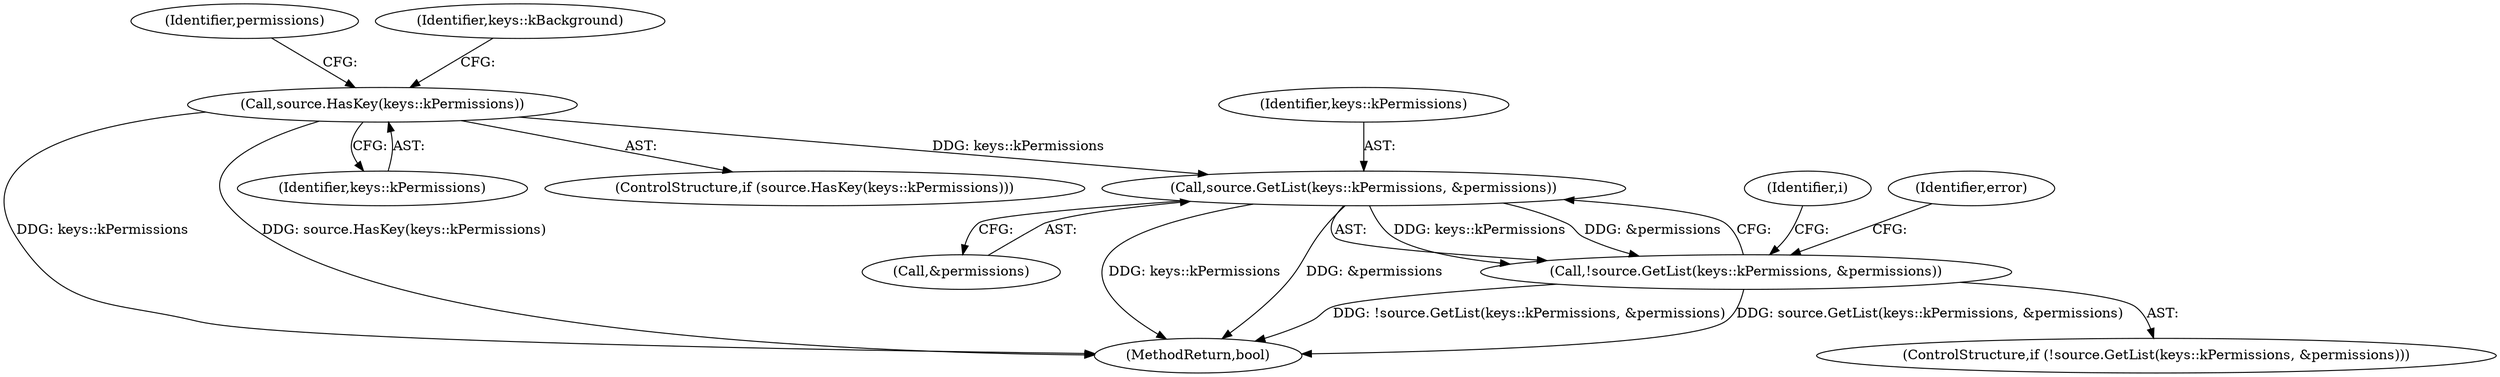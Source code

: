 digraph "0_Chrome_c63f2b7fe4fe2977f858a8e36d5f48db17eff2e7_30@pointer" {
"1001365" [label="(Call,source.GetList(keys::kPermissions, &permissions))"];
"1001356" [label="(Call,source.HasKey(keys::kPermissions))"];
"1001364" [label="(Call,!source.GetList(keys::kPermissions, &permissions))"];
"1001367" [label="(Call,&permissions)"];
"1001361" [label="(Identifier,permissions)"];
"1001363" [label="(ControlStructure,if (!source.GetList(keys::kPermissions, &permissions)))"];
"1002448" [label="(MethodReturn,bool)"];
"1001366" [label="(Identifier,keys::kPermissions)"];
"1001381" [label="(Identifier,i)"];
"1001364" [label="(Call,!source.GetList(keys::kPermissions, &permissions))"];
"1001365" [label="(Call,source.GetList(keys::kPermissions, &permissions))"];
"1001522" [label="(Identifier,keys::kBackground)"];
"1001372" [label="(Identifier,error)"];
"1001357" [label="(Identifier,keys::kPermissions)"];
"1001356" [label="(Call,source.HasKey(keys::kPermissions))"];
"1001355" [label="(ControlStructure,if (source.HasKey(keys::kPermissions)))"];
"1001365" -> "1001364"  [label="AST: "];
"1001365" -> "1001367"  [label="CFG: "];
"1001366" -> "1001365"  [label="AST: "];
"1001367" -> "1001365"  [label="AST: "];
"1001364" -> "1001365"  [label="CFG: "];
"1001365" -> "1002448"  [label="DDG: keys::kPermissions"];
"1001365" -> "1002448"  [label="DDG: &permissions"];
"1001365" -> "1001364"  [label="DDG: keys::kPermissions"];
"1001365" -> "1001364"  [label="DDG: &permissions"];
"1001356" -> "1001365"  [label="DDG: keys::kPermissions"];
"1001356" -> "1001355"  [label="AST: "];
"1001356" -> "1001357"  [label="CFG: "];
"1001357" -> "1001356"  [label="AST: "];
"1001361" -> "1001356"  [label="CFG: "];
"1001522" -> "1001356"  [label="CFG: "];
"1001356" -> "1002448"  [label="DDG: keys::kPermissions"];
"1001356" -> "1002448"  [label="DDG: source.HasKey(keys::kPermissions)"];
"1001364" -> "1001363"  [label="AST: "];
"1001372" -> "1001364"  [label="CFG: "];
"1001381" -> "1001364"  [label="CFG: "];
"1001364" -> "1002448"  [label="DDG: !source.GetList(keys::kPermissions, &permissions)"];
"1001364" -> "1002448"  [label="DDG: source.GetList(keys::kPermissions, &permissions)"];
}
